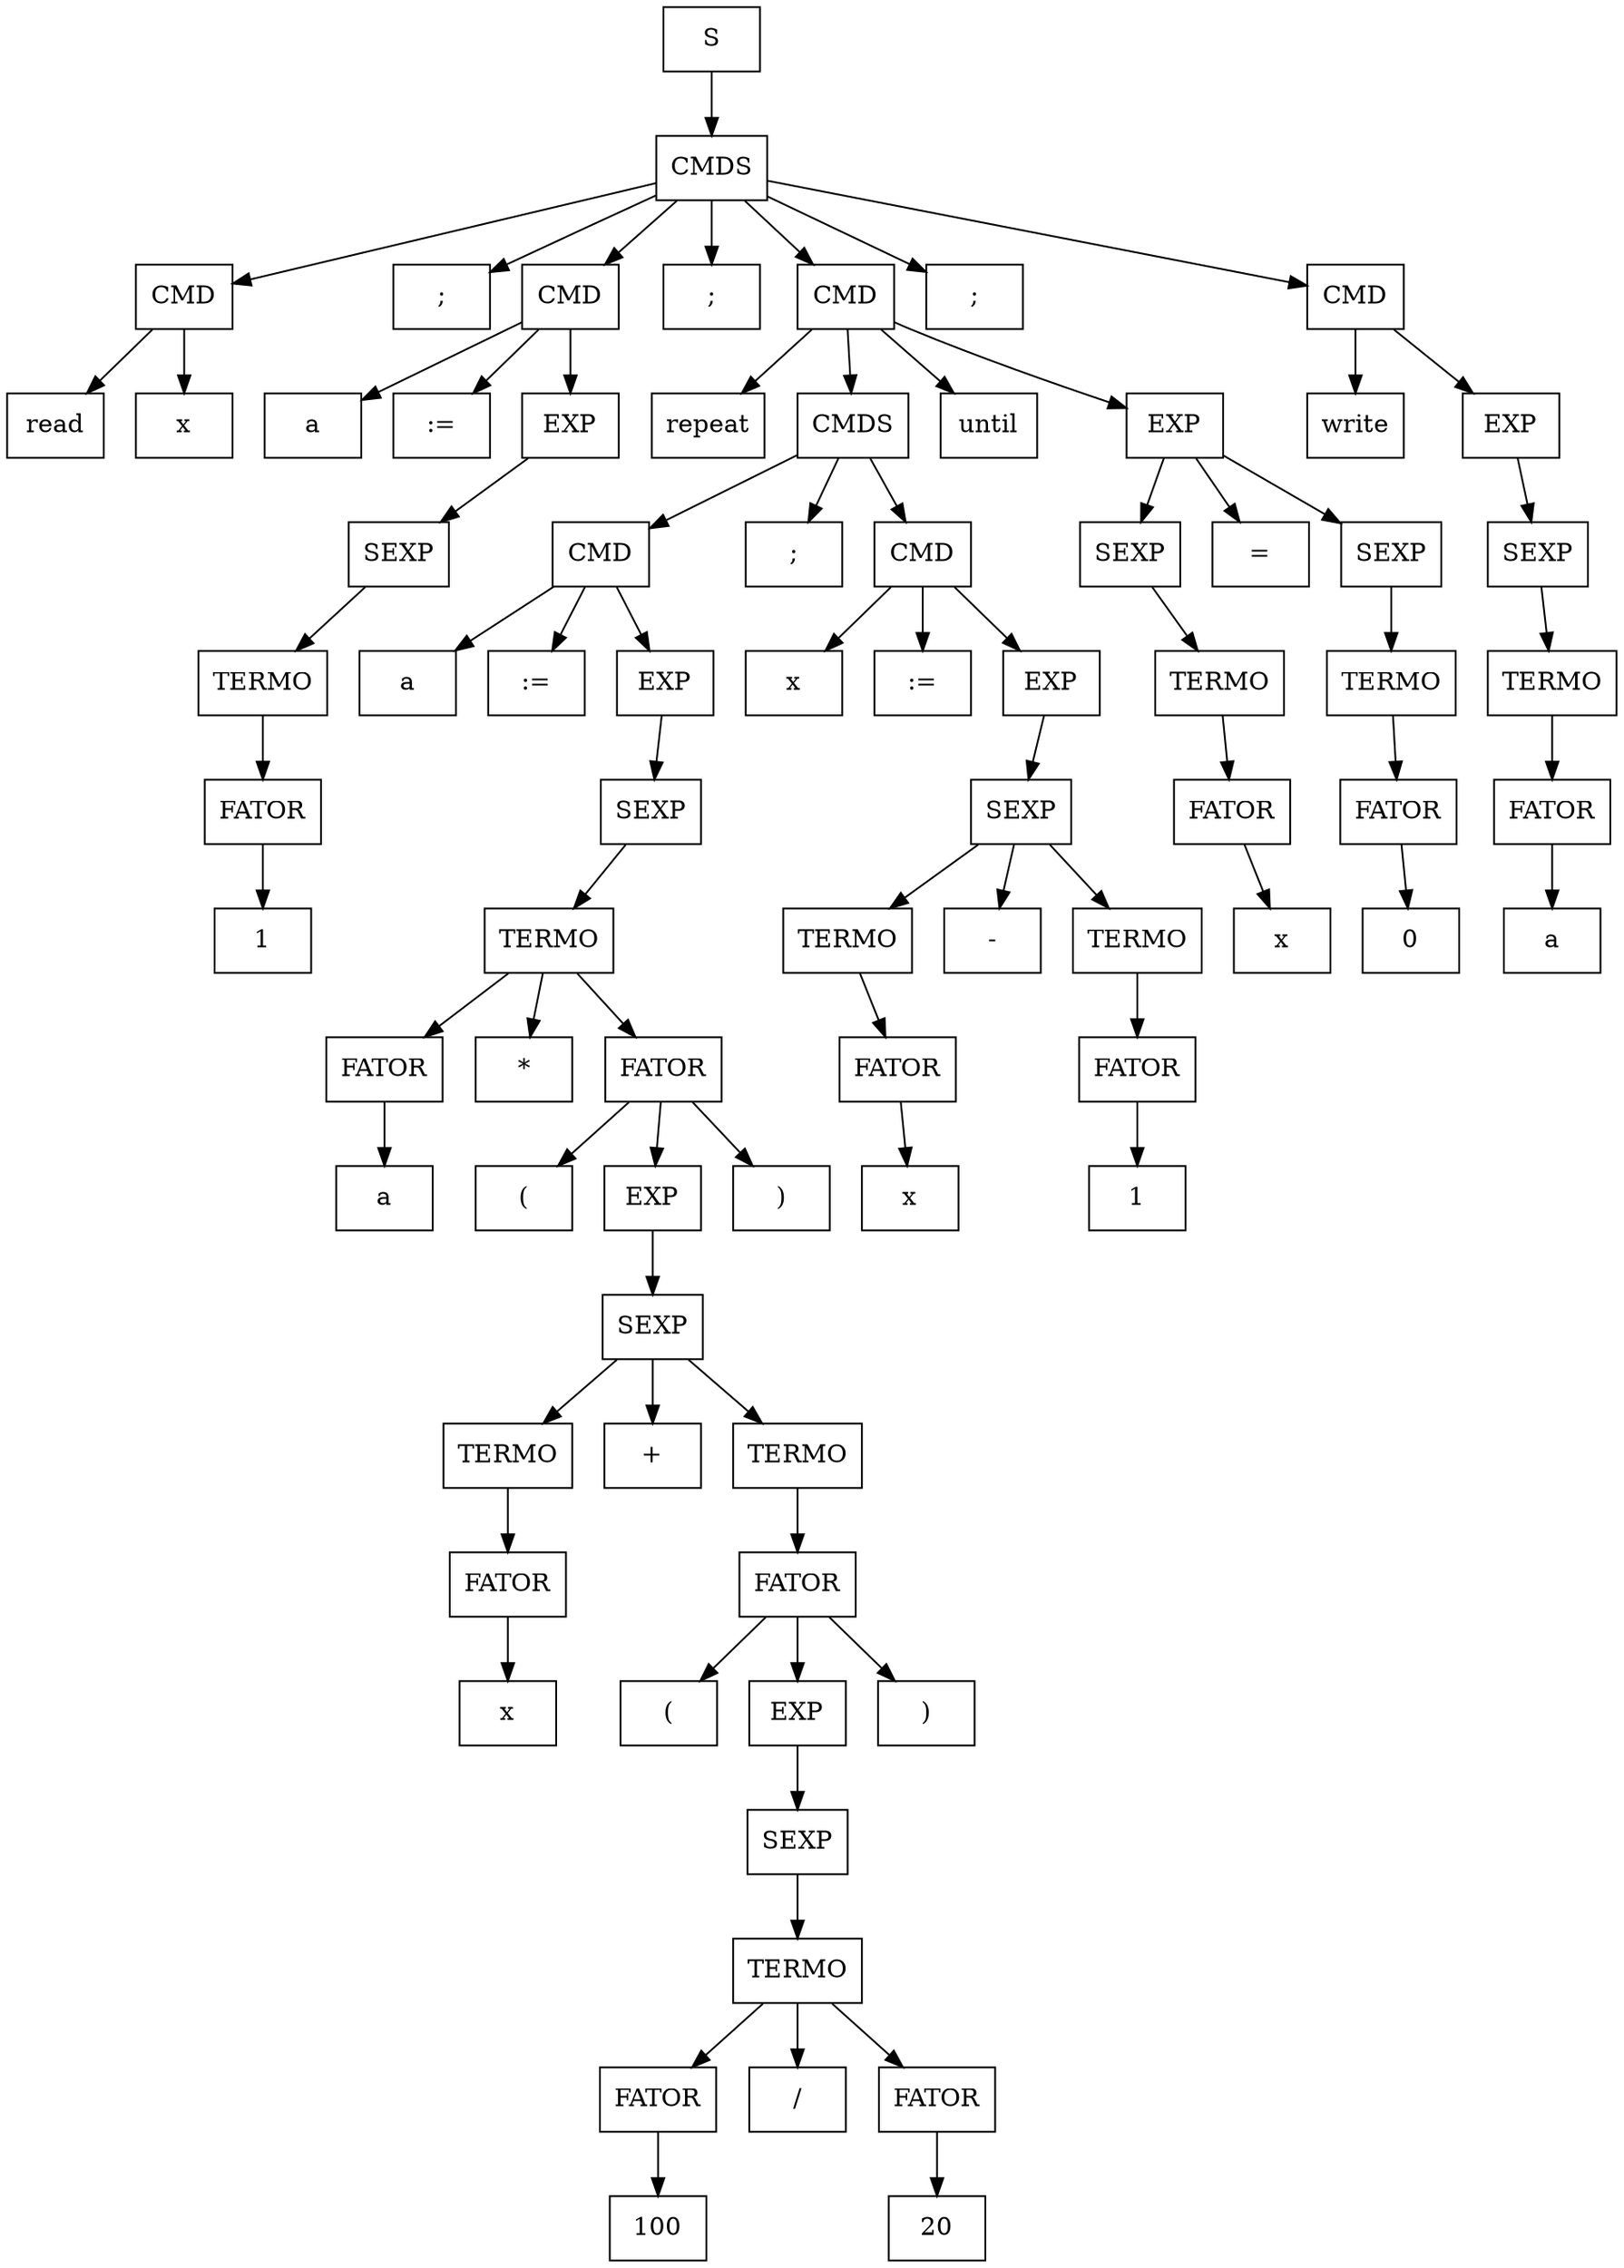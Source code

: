 digraph tree {
0 [label="S",shape=box];0->1;
1 [label="CMDS",shape=box];1->2;
2 [label="CMD",shape=box];2->3;
3 [label="read",shape=box];2->4;
4 [label="x",shape=box];1->5;
5 [label=";",shape=box];1->6;
6 [label="CMD",shape=box];6->7;
7 [label="a",shape=box];6->8;
8 [label=":=",shape=box];6->9;
9 [label="EXP",shape=box];9->10;
10 [label="SEXP",shape=box];10->11;
11 [label="TERMO",shape=box];11->12;
12 [label="FATOR",shape=box];12->13;
13 [label="1",shape=box];1->14;
14 [label=";",shape=box];1->15;
15 [label="CMD",shape=box];15->16;
16 [label="repeat",shape=box];15->17;
17 [label="CMDS",shape=box];17->18;
18 [label="CMD",shape=box];18->19;
19 [label="a",shape=box];18->20;
20 [label=":=",shape=box];18->21;
21 [label="EXP",shape=box];21->22;
22 [label="SEXP",shape=box];22->23;
23 [label="TERMO",shape=box];23->24;
24 [label="FATOR",shape=box];24->25;
25 [label="a",shape=box];23->26;
26 [label="*",shape=box];23->27;
27 [label="FATOR",shape=box];27->28;
28 [label="(",shape=box];27->29;
29 [label="EXP",shape=box];29->30;
30 [label="SEXP",shape=box];30->31;
31 [label="TERMO",shape=box];31->32;
32 [label="FATOR",shape=box];32->33;
33 [label="x",shape=box];30->34;
34 [label="+",shape=box];30->35;
35 [label="TERMO",shape=box];35->36;
36 [label="FATOR",shape=box];36->37;
37 [label="(",shape=box];36->38;
38 [label="EXP",shape=box];38->39;
39 [label="SEXP",shape=box];39->40;
40 [label="TERMO",shape=box];40->41;
41 [label="FATOR",shape=box];41->42;
42 [label="100",shape=box];40->43;
43 [label="/",shape=box];40->44;
44 [label="FATOR",shape=box];44->45;
45 [label="20",shape=box];36->46;
46 [label=")",shape=box];27->47;
47 [label=")",shape=box];17->48;
48 [label=";",shape=box];17->49;
49 [label="CMD",shape=box];49->50;
50 [label="x",shape=box];49->51;
51 [label=":=",shape=box];49->52;
52 [label="EXP",shape=box];52->53;
53 [label="SEXP",shape=box];53->54;
54 [label="TERMO",shape=box];54->55;
55 [label="FATOR",shape=box];55->56;
56 [label="x",shape=box];53->57;
57 [label="-",shape=box];53->58;
58 [label="TERMO",shape=box];58->59;
59 [label="FATOR",shape=box];59->60;
60 [label="1",shape=box];15->61;
61 [label="until",shape=box];15->62;
62 [label="EXP",shape=box];62->63;
63 [label="SEXP",shape=box];63->64;
64 [label="TERMO",shape=box];64->65;
65 [label="FATOR",shape=box];65->66;
66 [label="x",shape=box];62->67;
67 [label="=",shape=box];62->68;
68 [label="SEXP",shape=box];68->69;
69 [label="TERMO",shape=box];69->70;
70 [label="FATOR",shape=box];70->71;
71 [label="0",shape=box];1->72;
72 [label=";",shape=box];1->73;
73 [label="CMD",shape=box];73->74;
74 [label="write",shape=box];73->75;
75 [label="EXP",shape=box];75->76;
76 [label="SEXP",shape=box];76->77;
77 [label="TERMO",shape=box];77->78;
78 [label="FATOR",shape=box];78->79;
79 [label="a",shape=box];}